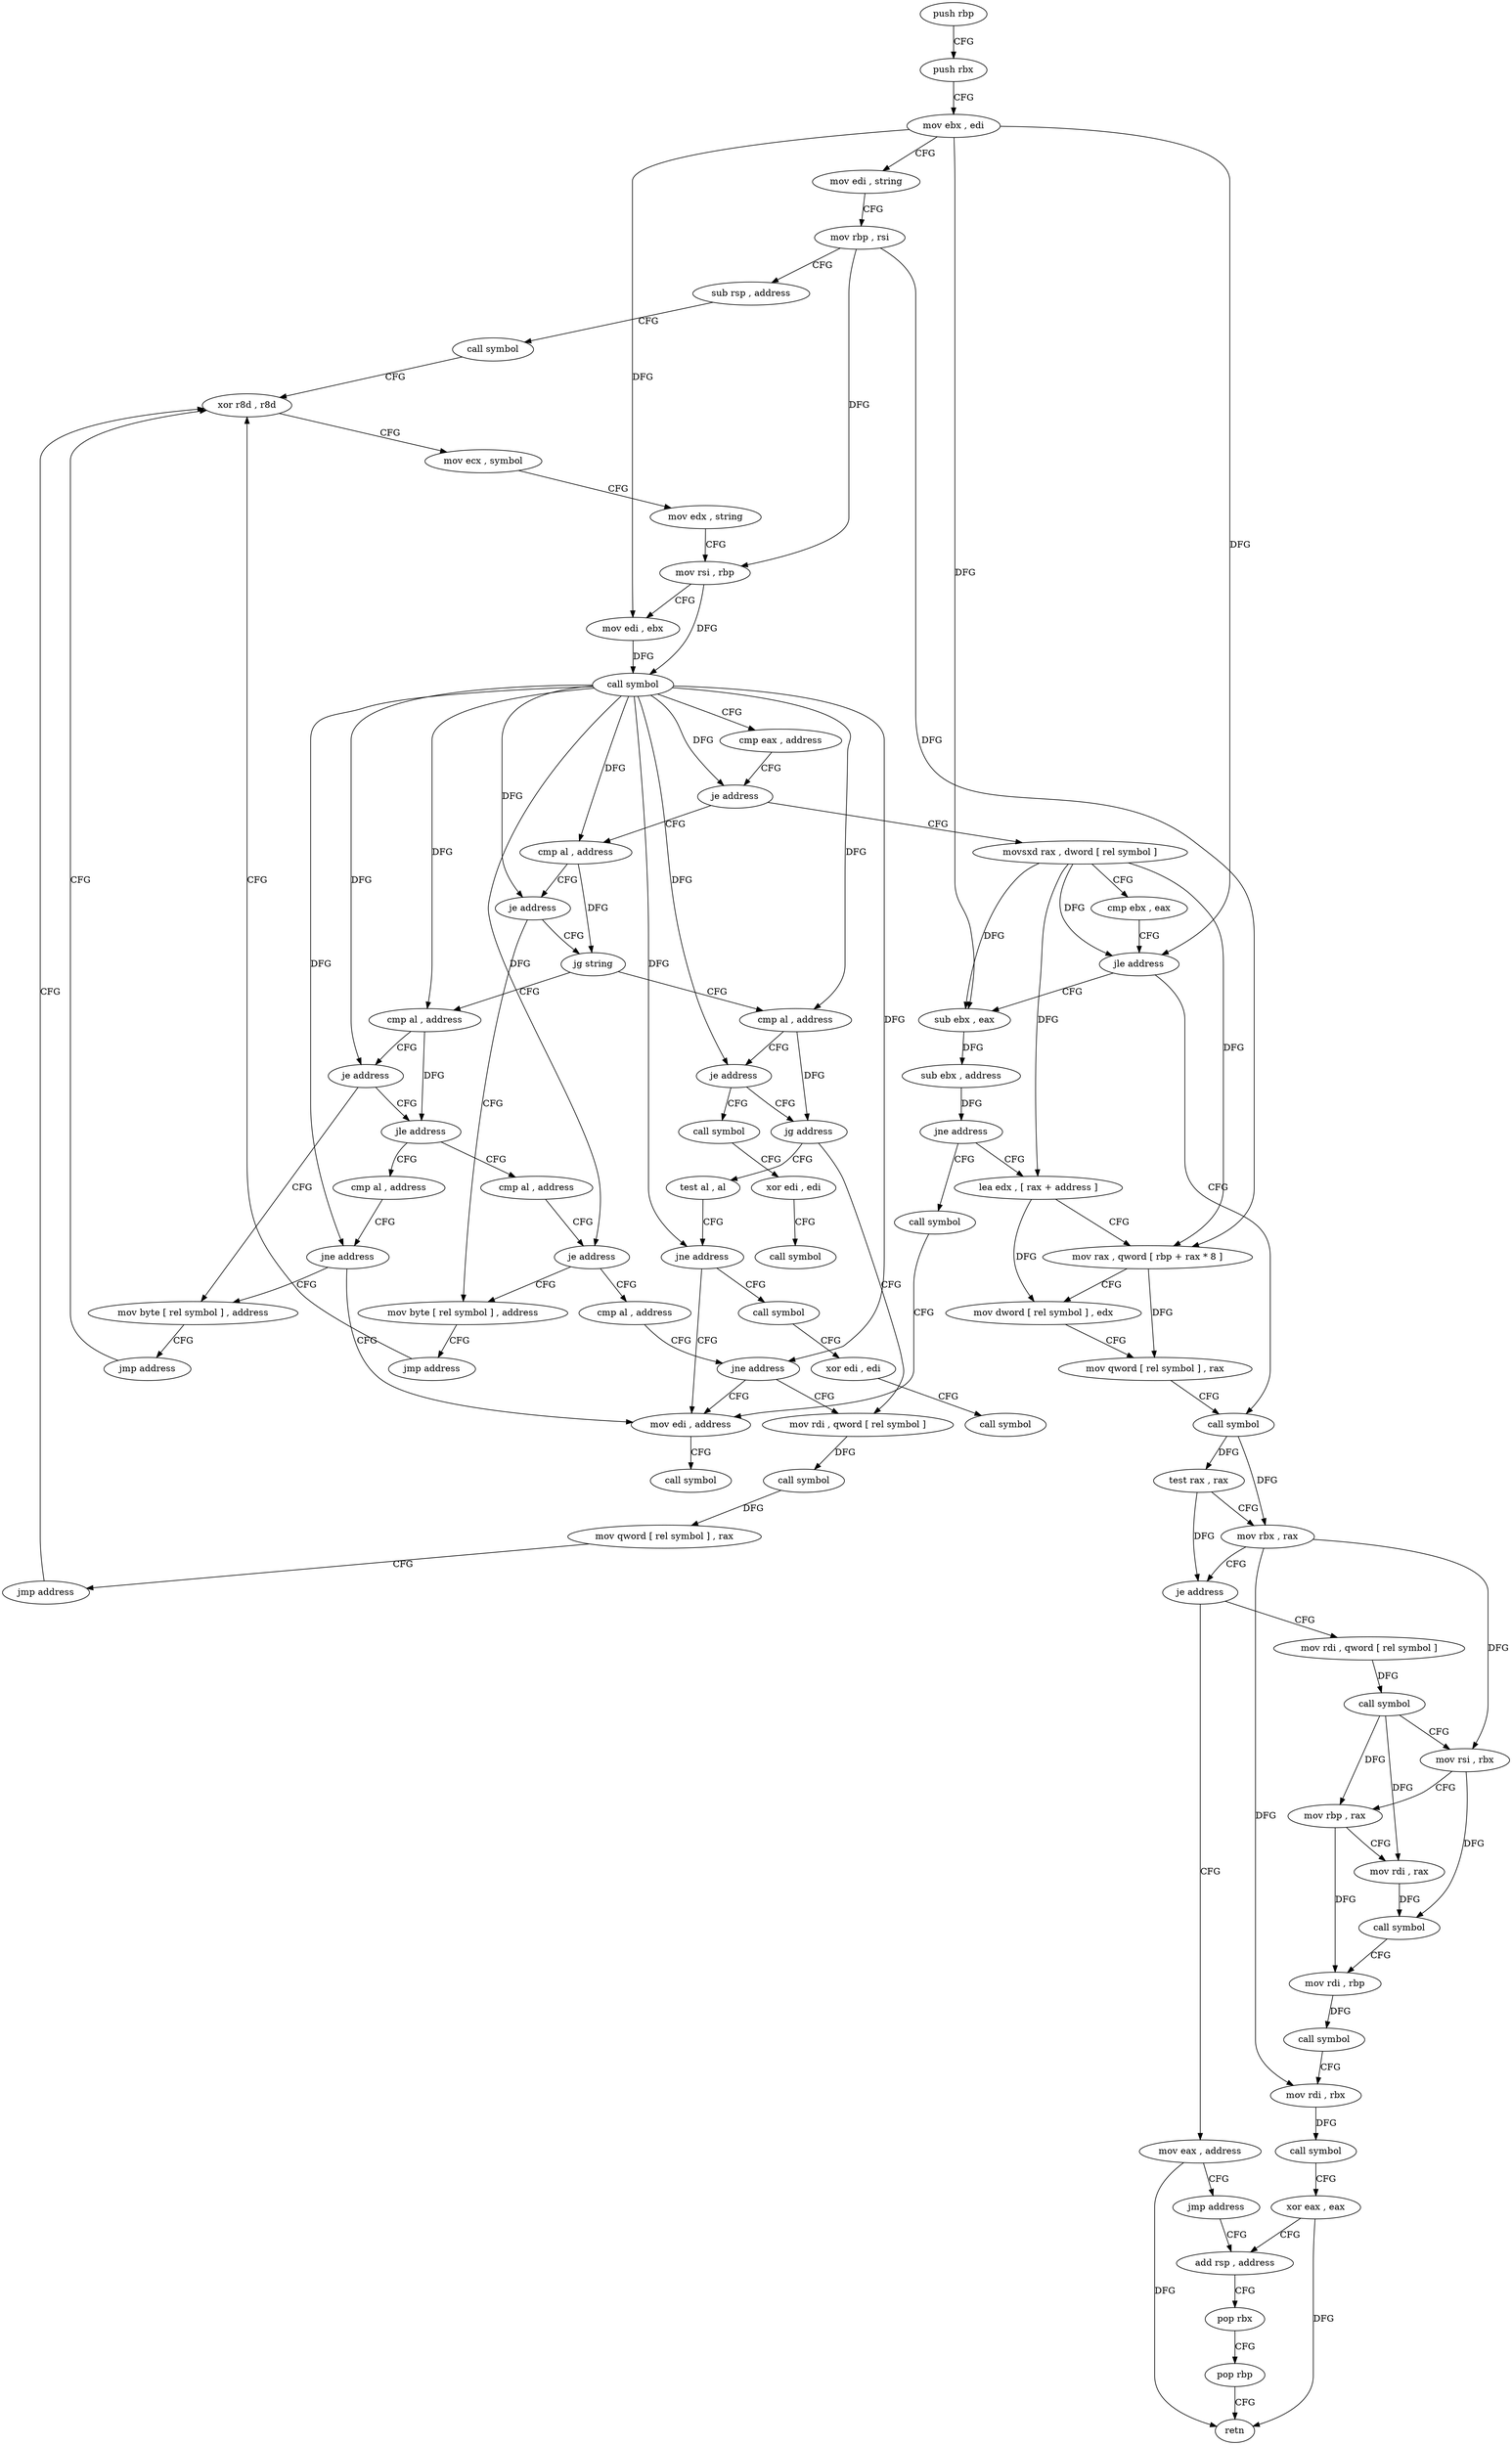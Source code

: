 digraph "func" {
"4212576" [label = "push rbp" ]
"4212577" [label = "push rbx" ]
"4212578" [label = "mov ebx , edi" ]
"4212580" [label = "mov edi , string" ]
"4212585" [label = "mov rbp , rsi" ]
"4212588" [label = "sub rsp , address" ]
"4212592" [label = "call symbol" ]
"4212597" [label = "xor r8d , r8d" ]
"4212743" [label = "movsxd rax , dword [ rel symbol ]" ]
"4212750" [label = "cmp ebx , eax" ]
"4212752" [label = "jle address" ]
"4212782" [label = "call symbol" ]
"4212754" [label = "sub ebx , eax" ]
"4212625" [label = "cmp al , address" ]
"4212627" [label = "je address" ]
"4212731" [label = "mov byte [ rel symbol ] , address" ]
"4212629" [label = "jg string" ]
"4212787" [label = "test rax , rax" ]
"4212790" [label = "mov rbx , rax" ]
"4212793" [label = "je address" ]
"4212846" [label = "mov eax , address" ]
"4212795" [label = "mov rdi , qword [ rel symbol ]" ]
"4212756" [label = "sub ebx , address" ]
"4212759" [label = "jne address" ]
"4212704" [label = "call symbol" ]
"4212761" [label = "lea edx , [ rax + address ]" ]
"4212738" [label = "jmp address" ]
"4212656" [label = "cmp al , address" ]
"4212631" [label = "cmp al , address" ]
"4212851" [label = "jmp address" ]
"4212839" [label = "add rsp , address" ]
"4212802" [label = "call symbol" ]
"4212807" [label = "mov rsi , rbx" ]
"4212810" [label = "mov rbp , rax" ]
"4212813" [label = "mov rdi , rax" ]
"4212816" [label = "call symbol" ]
"4212821" [label = "mov rdi , rbp" ]
"4212824" [label = "call symbol" ]
"4212829" [label = "mov rdi , rbx" ]
"4212832" [label = "call symbol" ]
"4212837" [label = "xor eax , eax" ]
"4212709" [label = "mov edi , address" ]
"4212764" [label = "mov rax , qword [ rbp + rax * 8 ]" ]
"4212769" [label = "mov dword [ rel symbol ] , edx" ]
"4212775" [label = "mov qword [ rel symbol ] , rax" ]
"4212600" [label = "mov ecx , symbol" ]
"4212605" [label = "mov edx , string" ]
"4212610" [label = "mov rsi , rbp" ]
"4212613" [label = "mov edi , ebx" ]
"4212615" [label = "call symbol" ]
"4212620" [label = "cmp eax , address" ]
"4212623" [label = "je address" ]
"4212658" [label = "je address" ]
"4212695" [label = "mov byte [ rel symbol ] , address" ]
"4212660" [label = "jle address" ]
"4212633" [label = "je address" ]
"4212719" [label = "call symbol" ]
"4212635" [label = "jg address" ]
"4212843" [label = "pop rbx" ]
"4212844" [label = "pop rbp" ]
"4212845" [label = "retn" ]
"4212702" [label = "jmp address" ]
"4212691" [label = "cmp al , address" ]
"4212662" [label = "cmp al , address" ]
"4212724" [label = "xor edi , edi" ]
"4212726" [label = "call symbol" ]
"4212670" [label = "mov rdi , qword [ rel symbol ]" ]
"4212637" [label = "test al , al" ]
"4212693" [label = "jne address" ]
"4212664" [label = "je address" ]
"4212666" [label = "cmp al , address" ]
"4212677" [label = "call symbol" ]
"4212682" [label = "mov qword [ rel symbol ] , rax" ]
"4212689" [label = "jmp address" ]
"4212639" [label = "jne address" ]
"4212641" [label = "call symbol" ]
"4212714" [label = "call symbol" ]
"4212668" [label = "jne address" ]
"4212646" [label = "xor edi , edi" ]
"4212648" [label = "call symbol" ]
"4212576" -> "4212577" [ label = "CFG" ]
"4212577" -> "4212578" [ label = "CFG" ]
"4212578" -> "4212580" [ label = "CFG" ]
"4212578" -> "4212613" [ label = "DFG" ]
"4212578" -> "4212752" [ label = "DFG" ]
"4212578" -> "4212754" [ label = "DFG" ]
"4212580" -> "4212585" [ label = "CFG" ]
"4212585" -> "4212588" [ label = "CFG" ]
"4212585" -> "4212610" [ label = "DFG" ]
"4212585" -> "4212764" [ label = "DFG" ]
"4212588" -> "4212592" [ label = "CFG" ]
"4212592" -> "4212597" [ label = "CFG" ]
"4212597" -> "4212600" [ label = "CFG" ]
"4212743" -> "4212750" [ label = "CFG" ]
"4212743" -> "4212752" [ label = "DFG" ]
"4212743" -> "4212754" [ label = "DFG" ]
"4212743" -> "4212761" [ label = "DFG" ]
"4212743" -> "4212764" [ label = "DFG" ]
"4212750" -> "4212752" [ label = "CFG" ]
"4212752" -> "4212782" [ label = "CFG" ]
"4212752" -> "4212754" [ label = "CFG" ]
"4212782" -> "4212787" [ label = "DFG" ]
"4212782" -> "4212790" [ label = "DFG" ]
"4212754" -> "4212756" [ label = "DFG" ]
"4212625" -> "4212627" [ label = "CFG" ]
"4212625" -> "4212629" [ label = "DFG" ]
"4212627" -> "4212731" [ label = "CFG" ]
"4212627" -> "4212629" [ label = "CFG" ]
"4212731" -> "4212738" [ label = "CFG" ]
"4212629" -> "4212656" [ label = "CFG" ]
"4212629" -> "4212631" [ label = "CFG" ]
"4212787" -> "4212790" [ label = "CFG" ]
"4212787" -> "4212793" [ label = "DFG" ]
"4212790" -> "4212793" [ label = "CFG" ]
"4212790" -> "4212807" [ label = "DFG" ]
"4212790" -> "4212829" [ label = "DFG" ]
"4212793" -> "4212846" [ label = "CFG" ]
"4212793" -> "4212795" [ label = "CFG" ]
"4212846" -> "4212851" [ label = "CFG" ]
"4212846" -> "4212845" [ label = "DFG" ]
"4212795" -> "4212802" [ label = "DFG" ]
"4212756" -> "4212759" [ label = "DFG" ]
"4212759" -> "4212704" [ label = "CFG" ]
"4212759" -> "4212761" [ label = "CFG" ]
"4212704" -> "4212709" [ label = "CFG" ]
"4212761" -> "4212764" [ label = "CFG" ]
"4212761" -> "4212769" [ label = "DFG" ]
"4212738" -> "4212597" [ label = "CFG" ]
"4212656" -> "4212658" [ label = "CFG" ]
"4212656" -> "4212660" [ label = "DFG" ]
"4212631" -> "4212633" [ label = "CFG" ]
"4212631" -> "4212635" [ label = "DFG" ]
"4212851" -> "4212839" [ label = "CFG" ]
"4212839" -> "4212843" [ label = "CFG" ]
"4212802" -> "4212807" [ label = "CFG" ]
"4212802" -> "4212810" [ label = "DFG" ]
"4212802" -> "4212813" [ label = "DFG" ]
"4212807" -> "4212810" [ label = "CFG" ]
"4212807" -> "4212816" [ label = "DFG" ]
"4212810" -> "4212813" [ label = "CFG" ]
"4212810" -> "4212821" [ label = "DFG" ]
"4212813" -> "4212816" [ label = "DFG" ]
"4212816" -> "4212821" [ label = "CFG" ]
"4212821" -> "4212824" [ label = "DFG" ]
"4212824" -> "4212829" [ label = "CFG" ]
"4212829" -> "4212832" [ label = "DFG" ]
"4212832" -> "4212837" [ label = "CFG" ]
"4212837" -> "4212839" [ label = "CFG" ]
"4212837" -> "4212845" [ label = "DFG" ]
"4212709" -> "4212714" [ label = "CFG" ]
"4212764" -> "4212769" [ label = "CFG" ]
"4212764" -> "4212775" [ label = "DFG" ]
"4212769" -> "4212775" [ label = "CFG" ]
"4212775" -> "4212782" [ label = "CFG" ]
"4212600" -> "4212605" [ label = "CFG" ]
"4212605" -> "4212610" [ label = "CFG" ]
"4212610" -> "4212613" [ label = "CFG" ]
"4212610" -> "4212615" [ label = "DFG" ]
"4212613" -> "4212615" [ label = "DFG" ]
"4212615" -> "4212620" [ label = "CFG" ]
"4212615" -> "4212623" [ label = "DFG" ]
"4212615" -> "4212625" [ label = "DFG" ]
"4212615" -> "4212627" [ label = "DFG" ]
"4212615" -> "4212656" [ label = "DFG" ]
"4212615" -> "4212658" [ label = "DFG" ]
"4212615" -> "4212631" [ label = "DFG" ]
"4212615" -> "4212633" [ label = "DFG" ]
"4212615" -> "4212693" [ label = "DFG" ]
"4212615" -> "4212664" [ label = "DFG" ]
"4212615" -> "4212639" [ label = "DFG" ]
"4212615" -> "4212668" [ label = "DFG" ]
"4212620" -> "4212623" [ label = "CFG" ]
"4212623" -> "4212743" [ label = "CFG" ]
"4212623" -> "4212625" [ label = "CFG" ]
"4212658" -> "4212695" [ label = "CFG" ]
"4212658" -> "4212660" [ label = "CFG" ]
"4212695" -> "4212702" [ label = "CFG" ]
"4212660" -> "4212691" [ label = "CFG" ]
"4212660" -> "4212662" [ label = "CFG" ]
"4212633" -> "4212719" [ label = "CFG" ]
"4212633" -> "4212635" [ label = "CFG" ]
"4212719" -> "4212724" [ label = "CFG" ]
"4212635" -> "4212670" [ label = "CFG" ]
"4212635" -> "4212637" [ label = "CFG" ]
"4212843" -> "4212844" [ label = "CFG" ]
"4212844" -> "4212845" [ label = "CFG" ]
"4212702" -> "4212597" [ label = "CFG" ]
"4212691" -> "4212693" [ label = "CFG" ]
"4212662" -> "4212664" [ label = "CFG" ]
"4212724" -> "4212726" [ label = "CFG" ]
"4212670" -> "4212677" [ label = "DFG" ]
"4212637" -> "4212639" [ label = "CFG" ]
"4212693" -> "4212709" [ label = "CFG" ]
"4212693" -> "4212695" [ label = "CFG" ]
"4212664" -> "4212731" [ label = "CFG" ]
"4212664" -> "4212666" [ label = "CFG" ]
"4212666" -> "4212668" [ label = "CFG" ]
"4212677" -> "4212682" [ label = "DFG" ]
"4212682" -> "4212689" [ label = "CFG" ]
"4212689" -> "4212597" [ label = "CFG" ]
"4212639" -> "4212709" [ label = "CFG" ]
"4212639" -> "4212641" [ label = "CFG" ]
"4212641" -> "4212646" [ label = "CFG" ]
"4212668" -> "4212709" [ label = "CFG" ]
"4212668" -> "4212670" [ label = "CFG" ]
"4212646" -> "4212648" [ label = "CFG" ]
}
